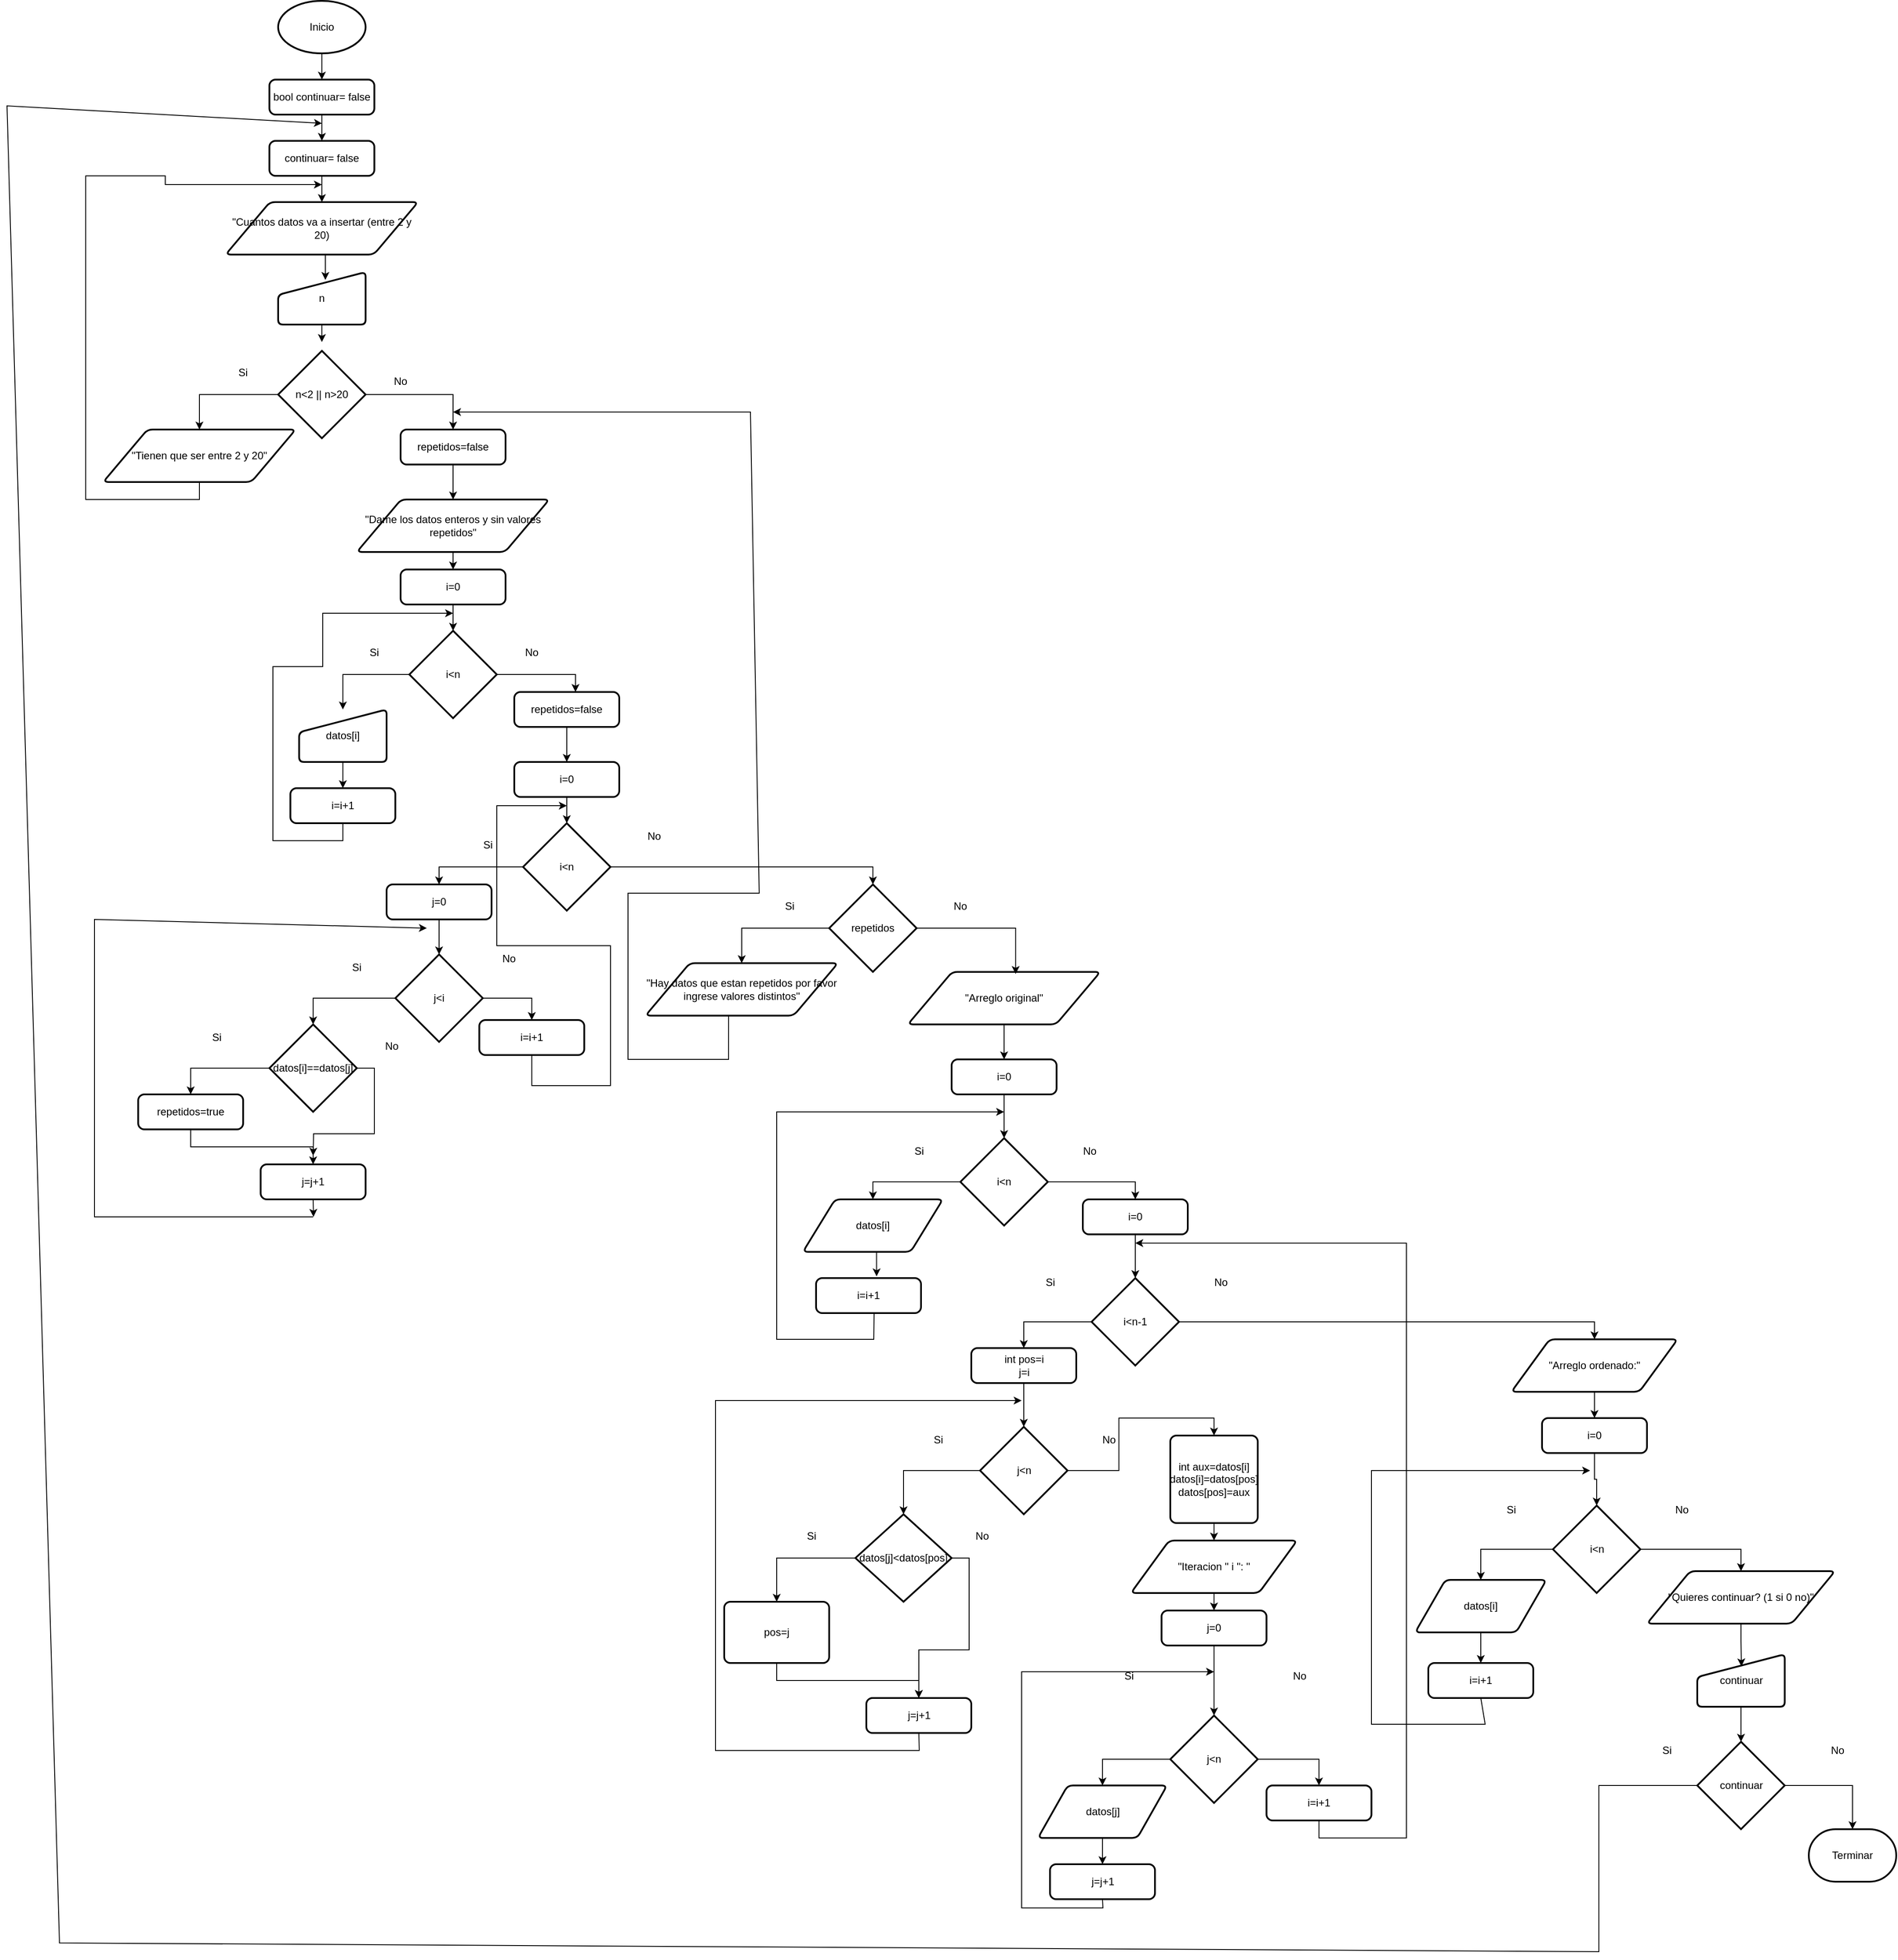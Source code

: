 <mxfile version="24.2.5" type="device">
  <diagram id="C5RBs43oDa-KdzZeNtuy" name="Page-1">
    <mxGraphModel dx="1120" dy="4542" grid="1" gridSize="10" guides="1" tooltips="1" connect="1" arrows="1" fold="1" page="1" pageScale="1" pageWidth="4000" pageHeight="4000" math="0" shadow="0">
      <root>
        <mxCell id="WIyWlLk6GJQsqaUBKTNV-0" />
        <mxCell id="WIyWlLk6GJQsqaUBKTNV-1" parent="WIyWlLk6GJQsqaUBKTNV-0" />
        <mxCell id="CKKs9Yjky_XAVmIPjBtc-2" style="edgeStyle=orthogonalEdgeStyle;rounded=0;orthogonalLoop=1;jettySize=auto;html=1;exitX=0.5;exitY=1;exitDx=0;exitDy=0;exitPerimeter=0;entryX=0.5;entryY=0;entryDx=0;entryDy=0;" parent="WIyWlLk6GJQsqaUBKTNV-1" source="CKKs9Yjky_XAVmIPjBtc-0" target="CKKs9Yjky_XAVmIPjBtc-1" edge="1">
          <mxGeometry relative="1" as="geometry" />
        </mxCell>
        <mxCell id="CKKs9Yjky_XAVmIPjBtc-0" value="Inicio" style="strokeWidth=2;html=1;shape=mxgraph.flowchart.start_1;whiteSpace=wrap;" parent="WIyWlLk6GJQsqaUBKTNV-1" vertex="1">
          <mxGeometry x="340" width="100" height="60" as="geometry" />
        </mxCell>
        <mxCell id="CKKs9Yjky_XAVmIPjBtc-4" style="edgeStyle=orthogonalEdgeStyle;rounded=0;orthogonalLoop=1;jettySize=auto;html=1;exitX=0.5;exitY=1;exitDx=0;exitDy=0;entryX=0.5;entryY=0;entryDx=0;entryDy=0;" parent="WIyWlLk6GJQsqaUBKTNV-1" source="CKKs9Yjky_XAVmIPjBtc-1" target="CKKs9Yjky_XAVmIPjBtc-3" edge="1">
          <mxGeometry relative="1" as="geometry" />
        </mxCell>
        <mxCell id="CKKs9Yjky_XAVmIPjBtc-1" value="bool continuar= false" style="rounded=1;whiteSpace=wrap;html=1;absoluteArcSize=1;arcSize=14;strokeWidth=2;" parent="WIyWlLk6GJQsqaUBKTNV-1" vertex="1">
          <mxGeometry x="330" y="90" width="120" height="40" as="geometry" />
        </mxCell>
        <mxCell id="CKKs9Yjky_XAVmIPjBtc-7" style="edgeStyle=orthogonalEdgeStyle;rounded=0;orthogonalLoop=1;jettySize=auto;html=1;exitX=0.5;exitY=1;exitDx=0;exitDy=0;entryX=0.5;entryY=0;entryDx=0;entryDy=0;" parent="WIyWlLk6GJQsqaUBKTNV-1" source="CKKs9Yjky_XAVmIPjBtc-3" target="CKKs9Yjky_XAVmIPjBtc-6" edge="1">
          <mxGeometry relative="1" as="geometry" />
        </mxCell>
        <mxCell id="CKKs9Yjky_XAVmIPjBtc-3" value="continuar= false" style="rounded=1;whiteSpace=wrap;html=1;absoluteArcSize=1;arcSize=14;strokeWidth=2;" parent="WIyWlLk6GJQsqaUBKTNV-1" vertex="1">
          <mxGeometry x="330" y="160" width="120" height="40" as="geometry" />
        </mxCell>
        <mxCell id="CKKs9Yjky_XAVmIPjBtc-10" style="edgeStyle=orthogonalEdgeStyle;rounded=0;orthogonalLoop=1;jettySize=auto;html=1;exitX=0.5;exitY=1;exitDx=0;exitDy=0;" parent="WIyWlLk6GJQsqaUBKTNV-1" source="CKKs9Yjky_XAVmIPjBtc-5" edge="1">
          <mxGeometry relative="1" as="geometry">
            <mxPoint x="390" y="390" as="targetPoint" />
          </mxGeometry>
        </mxCell>
        <mxCell id="CKKs9Yjky_XAVmIPjBtc-5" value="n" style="html=1;strokeWidth=2;shape=manualInput;whiteSpace=wrap;rounded=1;size=26;arcSize=11;" parent="WIyWlLk6GJQsqaUBKTNV-1" vertex="1">
          <mxGeometry x="340" y="310" width="100" height="60" as="geometry" />
        </mxCell>
        <mxCell id="CKKs9Yjky_XAVmIPjBtc-6" value="&quot;Cuantos datos va a insertar (entre 2 y 20)" style="shape=parallelogram;html=1;strokeWidth=2;perimeter=parallelogramPerimeter;whiteSpace=wrap;rounded=1;arcSize=12;size=0.23;" parent="WIyWlLk6GJQsqaUBKTNV-1" vertex="1">
          <mxGeometry x="280" y="230" width="220" height="60" as="geometry" />
        </mxCell>
        <mxCell id="CKKs9Yjky_XAVmIPjBtc-8" style="edgeStyle=orthogonalEdgeStyle;rounded=0;orthogonalLoop=1;jettySize=auto;html=1;exitX=0.5;exitY=1;exitDx=0;exitDy=0;entryX=0.54;entryY=0.15;entryDx=0;entryDy=0;entryPerimeter=0;" parent="WIyWlLk6GJQsqaUBKTNV-1" source="CKKs9Yjky_XAVmIPjBtc-6" target="CKKs9Yjky_XAVmIPjBtc-5" edge="1">
          <mxGeometry relative="1" as="geometry" />
        </mxCell>
        <mxCell id="CKKs9Yjky_XAVmIPjBtc-11" style="edgeStyle=orthogonalEdgeStyle;rounded=0;orthogonalLoop=1;jettySize=auto;html=1;exitX=0;exitY=0.5;exitDx=0;exitDy=0;exitPerimeter=0;entryX=0.5;entryY=0;entryDx=0;entryDy=0;" parent="WIyWlLk6GJQsqaUBKTNV-1" source="CKKs9Yjky_XAVmIPjBtc-9" target="CKKs9Yjky_XAVmIPjBtc-13" edge="1">
          <mxGeometry relative="1" as="geometry">
            <mxPoint x="250" y="450" as="targetPoint" />
          </mxGeometry>
        </mxCell>
        <mxCell id="CKKs9Yjky_XAVmIPjBtc-19" style="edgeStyle=orthogonalEdgeStyle;rounded=0;orthogonalLoop=1;jettySize=auto;html=1;exitX=1;exitY=0.5;exitDx=0;exitDy=0;exitPerimeter=0;entryX=0.5;entryY=0;entryDx=0;entryDy=0;" parent="WIyWlLk6GJQsqaUBKTNV-1" source="CKKs9Yjky_XAVmIPjBtc-9" target="CKKs9Yjky_XAVmIPjBtc-17" edge="1">
          <mxGeometry relative="1" as="geometry" />
        </mxCell>
        <mxCell id="CKKs9Yjky_XAVmIPjBtc-9" value="n&amp;lt;2 || n&amp;gt;20" style="strokeWidth=2;html=1;shape=mxgraph.flowchart.decision;whiteSpace=wrap;" parent="WIyWlLk6GJQsqaUBKTNV-1" vertex="1">
          <mxGeometry x="340" y="400" width="100" height="100" as="geometry" />
        </mxCell>
        <mxCell id="CKKs9Yjky_XAVmIPjBtc-12" value="Si" style="text;html=1;align=center;verticalAlign=middle;whiteSpace=wrap;rounded=0;" parent="WIyWlLk6GJQsqaUBKTNV-1" vertex="1">
          <mxGeometry x="270" y="410" width="60" height="30" as="geometry" />
        </mxCell>
        <mxCell id="CKKs9Yjky_XAVmIPjBtc-16" style="edgeStyle=orthogonalEdgeStyle;rounded=0;orthogonalLoop=1;jettySize=auto;html=1;exitX=0.5;exitY=1;exitDx=0;exitDy=0;" parent="WIyWlLk6GJQsqaUBKTNV-1" source="CKKs9Yjky_XAVmIPjBtc-13" edge="1">
          <mxGeometry relative="1" as="geometry">
            <mxPoint x="390" y="210" as="targetPoint" />
            <Array as="points">
              <mxPoint x="250" y="570" />
              <mxPoint x="120" y="570" />
              <mxPoint x="120" y="200" />
              <mxPoint x="211" y="200" />
            </Array>
          </mxGeometry>
        </mxCell>
        <mxCell id="CKKs9Yjky_XAVmIPjBtc-13" value="&quot;Tienen que ser entre 2 y 20&quot;" style="shape=parallelogram;html=1;strokeWidth=2;perimeter=parallelogramPerimeter;whiteSpace=wrap;rounded=1;arcSize=12;size=0.23;" parent="WIyWlLk6GJQsqaUBKTNV-1" vertex="1">
          <mxGeometry x="140" y="490" width="220" height="60" as="geometry" />
        </mxCell>
        <mxCell id="CKKs9Yjky_XAVmIPjBtc-22" style="edgeStyle=orthogonalEdgeStyle;rounded=0;orthogonalLoop=1;jettySize=auto;html=1;exitX=0.5;exitY=1;exitDx=0;exitDy=0;entryX=0.5;entryY=0;entryDx=0;entryDy=0;" parent="WIyWlLk6GJQsqaUBKTNV-1" source="CKKs9Yjky_XAVmIPjBtc-17" target="CKKs9Yjky_XAVmIPjBtc-21" edge="1">
          <mxGeometry relative="1" as="geometry" />
        </mxCell>
        <mxCell id="CKKs9Yjky_XAVmIPjBtc-17" value="repetidos=false" style="rounded=1;whiteSpace=wrap;html=1;absoluteArcSize=1;arcSize=14;strokeWidth=2;" parent="WIyWlLk6GJQsqaUBKTNV-1" vertex="1">
          <mxGeometry x="480" y="490" width="120" height="40" as="geometry" />
        </mxCell>
        <mxCell id="CKKs9Yjky_XAVmIPjBtc-20" value="No" style="text;html=1;align=center;verticalAlign=middle;whiteSpace=wrap;rounded=0;" parent="WIyWlLk6GJQsqaUBKTNV-1" vertex="1">
          <mxGeometry x="450" y="420" width="60" height="30" as="geometry" />
        </mxCell>
        <mxCell id="CKKs9Yjky_XAVmIPjBtc-24" style="edgeStyle=orthogonalEdgeStyle;rounded=0;orthogonalLoop=1;jettySize=auto;html=1;exitX=0.5;exitY=1;exitDx=0;exitDy=0;entryX=0.5;entryY=0;entryDx=0;entryDy=0;" parent="WIyWlLk6GJQsqaUBKTNV-1" source="CKKs9Yjky_XAVmIPjBtc-21" target="CKKs9Yjky_XAVmIPjBtc-23" edge="1">
          <mxGeometry relative="1" as="geometry" />
        </mxCell>
        <mxCell id="CKKs9Yjky_XAVmIPjBtc-21" value="&quot;Dame los datos enteros y sin valores repetidos&quot;" style="shape=parallelogram;html=1;strokeWidth=2;perimeter=parallelogramPerimeter;whiteSpace=wrap;rounded=1;arcSize=12;size=0.23;" parent="WIyWlLk6GJQsqaUBKTNV-1" vertex="1">
          <mxGeometry x="430" y="570" width="220" height="60" as="geometry" />
        </mxCell>
        <mxCell id="CKKs9Yjky_XAVmIPjBtc-23" value="i=0" style="rounded=1;whiteSpace=wrap;html=1;absoluteArcSize=1;arcSize=14;strokeWidth=2;" parent="WIyWlLk6GJQsqaUBKTNV-1" vertex="1">
          <mxGeometry x="480" y="650" width="120" height="40" as="geometry" />
        </mxCell>
        <mxCell id="CKKs9Yjky_XAVmIPjBtc-30" style="edgeStyle=orthogonalEdgeStyle;rounded=0;orthogonalLoop=1;jettySize=auto;html=1;exitX=0;exitY=0.5;exitDx=0;exitDy=0;exitPerimeter=0;entryX=0.5;entryY=0;entryDx=0;entryDy=0;" parent="WIyWlLk6GJQsqaUBKTNV-1" source="CKKs9Yjky_XAVmIPjBtc-25" target="CKKs9Yjky_XAVmIPjBtc-29" edge="1">
          <mxGeometry relative="1" as="geometry" />
        </mxCell>
        <mxCell id="CKKs9Yjky_XAVmIPjBtc-25" value="i&amp;lt;n" style="strokeWidth=2;html=1;shape=mxgraph.flowchart.decision;whiteSpace=wrap;" parent="WIyWlLk6GJQsqaUBKTNV-1" vertex="1">
          <mxGeometry x="490" y="720" width="100" height="100" as="geometry" />
        </mxCell>
        <mxCell id="CKKs9Yjky_XAVmIPjBtc-26" style="edgeStyle=orthogonalEdgeStyle;rounded=0;orthogonalLoop=1;jettySize=auto;html=1;exitX=0.5;exitY=1;exitDx=0;exitDy=0;entryX=0.5;entryY=0;entryDx=0;entryDy=0;entryPerimeter=0;" parent="WIyWlLk6GJQsqaUBKTNV-1" source="CKKs9Yjky_XAVmIPjBtc-23" target="CKKs9Yjky_XAVmIPjBtc-25" edge="1">
          <mxGeometry relative="1" as="geometry" />
        </mxCell>
        <mxCell id="CKKs9Yjky_XAVmIPjBtc-34" style="edgeStyle=orthogonalEdgeStyle;rounded=0;orthogonalLoop=1;jettySize=auto;html=1;exitX=0.5;exitY=1;exitDx=0;exitDy=0;entryX=0.5;entryY=0;entryDx=0;entryDy=0;" parent="WIyWlLk6GJQsqaUBKTNV-1" source="CKKs9Yjky_XAVmIPjBtc-29" target="CKKs9Yjky_XAVmIPjBtc-33" edge="1">
          <mxGeometry relative="1" as="geometry" />
        </mxCell>
        <mxCell id="CKKs9Yjky_XAVmIPjBtc-29" value="datos[i]" style="html=1;strokeWidth=2;shape=manualInput;whiteSpace=wrap;rounded=1;size=26;arcSize=11;" parent="WIyWlLk6GJQsqaUBKTNV-1" vertex="1">
          <mxGeometry x="364" y="810" width="100" height="60" as="geometry" />
        </mxCell>
        <mxCell id="CKKs9Yjky_XAVmIPjBtc-31" value="Si" style="text;html=1;align=center;verticalAlign=middle;whiteSpace=wrap;rounded=0;" parent="WIyWlLk6GJQsqaUBKTNV-1" vertex="1">
          <mxGeometry x="420" y="730" width="60" height="30" as="geometry" />
        </mxCell>
        <mxCell id="CKKs9Yjky_XAVmIPjBtc-32" value="No" style="text;html=1;align=center;verticalAlign=middle;whiteSpace=wrap;rounded=0;" parent="WIyWlLk6GJQsqaUBKTNV-1" vertex="1">
          <mxGeometry x="600" y="730" width="60" height="30" as="geometry" />
        </mxCell>
        <mxCell id="CKKs9Yjky_XAVmIPjBtc-37" style="edgeStyle=orthogonalEdgeStyle;rounded=0;orthogonalLoop=1;jettySize=auto;html=1;exitX=0.5;exitY=1;exitDx=0;exitDy=0;" parent="WIyWlLk6GJQsqaUBKTNV-1" source="CKKs9Yjky_XAVmIPjBtc-33" edge="1">
          <mxGeometry relative="1" as="geometry">
            <mxPoint x="540" y="700" as="targetPoint" />
            <Array as="points">
              <mxPoint x="414" y="960" />
              <mxPoint x="334" y="960" />
              <mxPoint x="334" y="761" />
              <mxPoint x="391" y="761" />
              <mxPoint x="391" y="700" />
            </Array>
          </mxGeometry>
        </mxCell>
        <mxCell id="CKKs9Yjky_XAVmIPjBtc-33" value="i=i+1" style="rounded=1;whiteSpace=wrap;html=1;absoluteArcSize=1;arcSize=14;strokeWidth=2;" parent="WIyWlLk6GJQsqaUBKTNV-1" vertex="1">
          <mxGeometry x="354" y="900" width="120" height="40" as="geometry" />
        </mxCell>
        <mxCell id="CKKs9Yjky_XAVmIPjBtc-42" style="edgeStyle=orthogonalEdgeStyle;rounded=0;orthogonalLoop=1;jettySize=auto;html=1;exitX=0.5;exitY=1;exitDx=0;exitDy=0;entryX=0.5;entryY=0;entryDx=0;entryDy=0;" parent="WIyWlLk6GJQsqaUBKTNV-1" source="CKKs9Yjky_XAVmIPjBtc-38" target="CKKs9Yjky_XAVmIPjBtc-40" edge="1">
          <mxGeometry relative="1" as="geometry" />
        </mxCell>
        <mxCell id="CKKs9Yjky_XAVmIPjBtc-38" value="repetidos=false" style="rounded=1;whiteSpace=wrap;html=1;absoluteArcSize=1;arcSize=14;strokeWidth=2;" parent="WIyWlLk6GJQsqaUBKTNV-1" vertex="1">
          <mxGeometry x="610" y="790" width="120" height="40" as="geometry" />
        </mxCell>
        <mxCell id="CKKs9Yjky_XAVmIPjBtc-39" style="edgeStyle=orthogonalEdgeStyle;rounded=0;orthogonalLoop=1;jettySize=auto;html=1;exitX=1;exitY=0.5;exitDx=0;exitDy=0;exitPerimeter=0;entryX=0.583;entryY=0;entryDx=0;entryDy=0;entryPerimeter=0;" parent="WIyWlLk6GJQsqaUBKTNV-1" source="CKKs9Yjky_XAVmIPjBtc-25" target="CKKs9Yjky_XAVmIPjBtc-38" edge="1">
          <mxGeometry relative="1" as="geometry" />
        </mxCell>
        <mxCell id="CKKs9Yjky_XAVmIPjBtc-40" value="i=0" style="rounded=1;whiteSpace=wrap;html=1;absoluteArcSize=1;arcSize=14;strokeWidth=2;" parent="WIyWlLk6GJQsqaUBKTNV-1" vertex="1">
          <mxGeometry x="610" y="870" width="120" height="40" as="geometry" />
        </mxCell>
        <mxCell id="CKKs9Yjky_XAVmIPjBtc-48" style="edgeStyle=orthogonalEdgeStyle;rounded=0;orthogonalLoop=1;jettySize=auto;html=1;exitX=0;exitY=0.5;exitDx=0;exitDy=0;exitPerimeter=0;entryX=0.5;entryY=0;entryDx=0;entryDy=0;" parent="WIyWlLk6GJQsqaUBKTNV-1" source="CKKs9Yjky_XAVmIPjBtc-41" target="CKKs9Yjky_XAVmIPjBtc-47" edge="1">
          <mxGeometry relative="1" as="geometry" />
        </mxCell>
        <mxCell id="CKKs9Yjky_XAVmIPjBtc-41" value="i&amp;lt;n" style="strokeWidth=2;html=1;shape=mxgraph.flowchart.decision;whiteSpace=wrap;" parent="WIyWlLk6GJQsqaUBKTNV-1" vertex="1">
          <mxGeometry x="620" y="940" width="100" height="100" as="geometry" />
        </mxCell>
        <mxCell id="CKKs9Yjky_XAVmIPjBtc-43" style="edgeStyle=orthogonalEdgeStyle;rounded=0;orthogonalLoop=1;jettySize=auto;html=1;exitX=0.5;exitY=1;exitDx=0;exitDy=0;entryX=0.5;entryY=0;entryDx=0;entryDy=0;entryPerimeter=0;" parent="WIyWlLk6GJQsqaUBKTNV-1" source="CKKs9Yjky_XAVmIPjBtc-40" target="CKKs9Yjky_XAVmIPjBtc-41" edge="1">
          <mxGeometry relative="1" as="geometry" />
        </mxCell>
        <mxCell id="CKKs9Yjky_XAVmIPjBtc-44" value="Si" style="text;html=1;align=center;verticalAlign=middle;whiteSpace=wrap;rounded=0;" parent="WIyWlLk6GJQsqaUBKTNV-1" vertex="1">
          <mxGeometry x="550" y="950" width="60" height="30" as="geometry" />
        </mxCell>
        <mxCell id="CKKs9Yjky_XAVmIPjBtc-46" value="No" style="text;html=1;align=center;verticalAlign=middle;whiteSpace=wrap;rounded=0;" parent="WIyWlLk6GJQsqaUBKTNV-1" vertex="1">
          <mxGeometry x="740" y="940" width="60" height="30" as="geometry" />
        </mxCell>
        <mxCell id="CKKs9Yjky_XAVmIPjBtc-47" value="j=0" style="rounded=1;whiteSpace=wrap;html=1;absoluteArcSize=1;arcSize=14;strokeWidth=2;" parent="WIyWlLk6GJQsqaUBKTNV-1" vertex="1">
          <mxGeometry x="464" y="1010" width="120" height="40" as="geometry" />
        </mxCell>
        <mxCell id="CKKs9Yjky_XAVmIPjBtc-68" style="edgeStyle=orthogonalEdgeStyle;rounded=0;orthogonalLoop=1;jettySize=auto;html=1;exitX=1;exitY=0.5;exitDx=0;exitDy=0;exitPerimeter=0;entryX=0.5;entryY=0;entryDx=0;entryDy=0;" parent="WIyWlLk6GJQsqaUBKTNV-1" source="CKKs9Yjky_XAVmIPjBtc-49" target="CKKs9Yjky_XAVmIPjBtc-67" edge="1">
          <mxGeometry relative="1" as="geometry" />
        </mxCell>
        <mxCell id="CKKs9Yjky_XAVmIPjBtc-49" value="j&amp;lt;i" style="strokeWidth=2;html=1;shape=mxgraph.flowchart.decision;whiteSpace=wrap;" parent="WIyWlLk6GJQsqaUBKTNV-1" vertex="1">
          <mxGeometry x="474" y="1090" width="100" height="100" as="geometry" />
        </mxCell>
        <mxCell id="CKKs9Yjky_XAVmIPjBtc-50" style="edgeStyle=orthogonalEdgeStyle;rounded=0;orthogonalLoop=1;jettySize=auto;html=1;exitX=0.5;exitY=1;exitDx=0;exitDy=0;entryX=0.5;entryY=0;entryDx=0;entryDy=0;entryPerimeter=0;" parent="WIyWlLk6GJQsqaUBKTNV-1" source="CKKs9Yjky_XAVmIPjBtc-47" target="CKKs9Yjky_XAVmIPjBtc-49" edge="1">
          <mxGeometry relative="1" as="geometry" />
        </mxCell>
        <mxCell id="CKKs9Yjky_XAVmIPjBtc-51" value="Si" style="text;html=1;align=center;verticalAlign=middle;whiteSpace=wrap;rounded=0;" parent="WIyWlLk6GJQsqaUBKTNV-1" vertex="1">
          <mxGeometry x="400" y="1090" width="60" height="30" as="geometry" />
        </mxCell>
        <mxCell id="CKKs9Yjky_XAVmIPjBtc-54" value="No" style="text;html=1;align=center;verticalAlign=middle;whiteSpace=wrap;rounded=0;" parent="WIyWlLk6GJQsqaUBKTNV-1" vertex="1">
          <mxGeometry x="574" y="1080" width="60" height="30" as="geometry" />
        </mxCell>
        <mxCell id="CKKs9Yjky_XAVmIPjBtc-60" style="edgeStyle=orthogonalEdgeStyle;rounded=0;orthogonalLoop=1;jettySize=auto;html=1;exitX=0;exitY=0.5;exitDx=0;exitDy=0;exitPerimeter=0;entryX=0.5;entryY=0;entryDx=0;entryDy=0;" parent="WIyWlLk6GJQsqaUBKTNV-1" source="CKKs9Yjky_XAVmIPjBtc-55" target="CKKs9Yjky_XAVmIPjBtc-59" edge="1">
          <mxGeometry relative="1" as="geometry" />
        </mxCell>
        <mxCell id="CKKs9Yjky_XAVmIPjBtc-63" style="edgeStyle=orthogonalEdgeStyle;rounded=0;orthogonalLoop=1;jettySize=auto;html=1;exitX=1;exitY=0.5;exitDx=0;exitDy=0;exitPerimeter=0;" parent="WIyWlLk6GJQsqaUBKTNV-1" source="CKKs9Yjky_XAVmIPjBtc-55" edge="1">
          <mxGeometry relative="1" as="geometry">
            <mxPoint x="380" y="1320" as="targetPoint" />
          </mxGeometry>
        </mxCell>
        <mxCell id="CKKs9Yjky_XAVmIPjBtc-55" value="datos[i]==datos[j]" style="strokeWidth=2;html=1;shape=mxgraph.flowchart.decision;whiteSpace=wrap;" parent="WIyWlLk6GJQsqaUBKTNV-1" vertex="1">
          <mxGeometry x="330" y="1170" width="100" height="100" as="geometry" />
        </mxCell>
        <mxCell id="CKKs9Yjky_XAVmIPjBtc-56" style="edgeStyle=orthogonalEdgeStyle;rounded=0;orthogonalLoop=1;jettySize=auto;html=1;exitX=0;exitY=0.5;exitDx=0;exitDy=0;exitPerimeter=0;entryX=0.5;entryY=0;entryDx=0;entryDy=0;entryPerimeter=0;" parent="WIyWlLk6GJQsqaUBKTNV-1" source="CKKs9Yjky_XAVmIPjBtc-49" target="CKKs9Yjky_XAVmIPjBtc-55" edge="1">
          <mxGeometry relative="1" as="geometry" />
        </mxCell>
        <mxCell id="CKKs9Yjky_XAVmIPjBtc-57" value="Si" style="text;html=1;align=center;verticalAlign=middle;whiteSpace=wrap;rounded=0;" parent="WIyWlLk6GJQsqaUBKTNV-1" vertex="1">
          <mxGeometry x="240" y="1170" width="60" height="30" as="geometry" />
        </mxCell>
        <mxCell id="CKKs9Yjky_XAVmIPjBtc-58" value="No" style="text;html=1;align=center;verticalAlign=middle;whiteSpace=wrap;rounded=0;" parent="WIyWlLk6GJQsqaUBKTNV-1" vertex="1">
          <mxGeometry x="440" y="1180" width="60" height="30" as="geometry" />
        </mxCell>
        <mxCell id="CKKs9Yjky_XAVmIPjBtc-62" style="edgeStyle=orthogonalEdgeStyle;rounded=0;orthogonalLoop=1;jettySize=auto;html=1;exitX=0.5;exitY=1;exitDx=0;exitDy=0;entryX=0.5;entryY=0;entryDx=0;entryDy=0;" parent="WIyWlLk6GJQsqaUBKTNV-1" source="CKKs9Yjky_XAVmIPjBtc-59" target="CKKs9Yjky_XAVmIPjBtc-61" edge="1">
          <mxGeometry relative="1" as="geometry" />
        </mxCell>
        <mxCell id="CKKs9Yjky_XAVmIPjBtc-59" value="repetidos=true" style="rounded=1;whiteSpace=wrap;html=1;absoluteArcSize=1;arcSize=14;strokeWidth=2;" parent="WIyWlLk6GJQsqaUBKTNV-1" vertex="1">
          <mxGeometry x="180" y="1250" width="120" height="40" as="geometry" />
        </mxCell>
        <mxCell id="CKKs9Yjky_XAVmIPjBtc-66" style="edgeStyle=orthogonalEdgeStyle;rounded=0;orthogonalLoop=1;jettySize=auto;html=1;exitX=0.5;exitY=1;exitDx=0;exitDy=0;" parent="WIyWlLk6GJQsqaUBKTNV-1" source="CKKs9Yjky_XAVmIPjBtc-61" edge="1">
          <mxGeometry relative="1" as="geometry">
            <mxPoint x="380.429" y="1390" as="targetPoint" />
          </mxGeometry>
        </mxCell>
        <mxCell id="CKKs9Yjky_XAVmIPjBtc-61" value="j=j+1" style="rounded=1;whiteSpace=wrap;html=1;absoluteArcSize=1;arcSize=14;strokeWidth=2;" parent="WIyWlLk6GJQsqaUBKTNV-1" vertex="1">
          <mxGeometry x="320" y="1330" width="120" height="40" as="geometry" />
        </mxCell>
        <mxCell id="CKKs9Yjky_XAVmIPjBtc-65" value="" style="endArrow=classic;html=1;rounded=0;" parent="WIyWlLk6GJQsqaUBKTNV-1" edge="1">
          <mxGeometry width="50" height="50" relative="1" as="geometry">
            <mxPoint x="380" y="1390" as="sourcePoint" />
            <mxPoint x="510" y="1060" as="targetPoint" />
            <Array as="points">
              <mxPoint x="130" y="1390" />
              <mxPoint x="130" y="1050" />
            </Array>
          </mxGeometry>
        </mxCell>
        <mxCell id="CKKs9Yjky_XAVmIPjBtc-67" value="i=i+1" style="rounded=1;whiteSpace=wrap;html=1;absoluteArcSize=1;arcSize=14;strokeWidth=2;" parent="WIyWlLk6GJQsqaUBKTNV-1" vertex="1">
          <mxGeometry x="570" y="1165" width="120" height="40" as="geometry" />
        </mxCell>
        <mxCell id="CKKs9Yjky_XAVmIPjBtc-69" value="" style="endArrow=classic;html=1;rounded=0;exitX=0.5;exitY=1;exitDx=0;exitDy=0;" parent="WIyWlLk6GJQsqaUBKTNV-1" source="CKKs9Yjky_XAVmIPjBtc-67" edge="1">
          <mxGeometry width="50" height="50" relative="1" as="geometry">
            <mxPoint x="680" y="1250" as="sourcePoint" />
            <mxPoint x="670" y="920" as="targetPoint" />
            <Array as="points">
              <mxPoint x="630" y="1240" />
              <mxPoint x="720" y="1240" />
              <mxPoint x="720" y="1080" />
              <mxPoint x="590" y="1080" />
              <mxPoint x="590" y="920" />
            </Array>
          </mxGeometry>
        </mxCell>
        <mxCell id="CKKs9Yjky_XAVmIPjBtc-77" style="edgeStyle=orthogonalEdgeStyle;rounded=0;orthogonalLoop=1;jettySize=auto;html=1;exitX=0;exitY=0.5;exitDx=0;exitDy=0;exitPerimeter=0;entryX=0.5;entryY=0;entryDx=0;entryDy=0;" parent="WIyWlLk6GJQsqaUBKTNV-1" source="CKKs9Yjky_XAVmIPjBtc-70" target="CKKs9Yjky_XAVmIPjBtc-76" edge="1">
          <mxGeometry relative="1" as="geometry" />
        </mxCell>
        <mxCell id="CKKs9Yjky_XAVmIPjBtc-70" value="repetidos" style="strokeWidth=2;html=1;shape=mxgraph.flowchart.decision;whiteSpace=wrap;" parent="WIyWlLk6GJQsqaUBKTNV-1" vertex="1">
          <mxGeometry x="970" y="1010" width="100" height="100" as="geometry" />
        </mxCell>
        <mxCell id="CKKs9Yjky_XAVmIPjBtc-71" style="edgeStyle=orthogonalEdgeStyle;rounded=0;orthogonalLoop=1;jettySize=auto;html=1;exitX=1;exitY=0.5;exitDx=0;exitDy=0;exitPerimeter=0;entryX=0.5;entryY=0;entryDx=0;entryDy=0;entryPerimeter=0;" parent="WIyWlLk6GJQsqaUBKTNV-1" source="CKKs9Yjky_XAVmIPjBtc-41" target="CKKs9Yjky_XAVmIPjBtc-70" edge="1">
          <mxGeometry relative="1" as="geometry" />
        </mxCell>
        <mxCell id="CKKs9Yjky_XAVmIPjBtc-74" value="Si" style="text;html=1;align=center;verticalAlign=middle;whiteSpace=wrap;rounded=0;" parent="WIyWlLk6GJQsqaUBKTNV-1" vertex="1">
          <mxGeometry x="895" y="1020" width="60" height="30" as="geometry" />
        </mxCell>
        <mxCell id="CKKs9Yjky_XAVmIPjBtc-75" value="No" style="text;html=1;align=center;verticalAlign=middle;whiteSpace=wrap;rounded=0;" parent="WIyWlLk6GJQsqaUBKTNV-1" vertex="1">
          <mxGeometry x="1090" y="1020" width="60" height="30" as="geometry" />
        </mxCell>
        <mxCell id="CKKs9Yjky_XAVmIPjBtc-76" value="&quot;Hay datos que estan repetidos por favor ingrese valores distintos&quot;" style="shape=parallelogram;html=1;strokeWidth=2;perimeter=parallelogramPerimeter;whiteSpace=wrap;rounded=1;arcSize=12;size=0.23;" parent="WIyWlLk6GJQsqaUBKTNV-1" vertex="1">
          <mxGeometry x="760" y="1100" width="220" height="60" as="geometry" />
        </mxCell>
        <mxCell id="CKKs9Yjky_XAVmIPjBtc-78" value="" style="endArrow=classic;html=1;rounded=0;exitX=0.432;exitY=0.983;exitDx=0;exitDy=0;exitPerimeter=0;" parent="WIyWlLk6GJQsqaUBKTNV-1" source="CKKs9Yjky_XAVmIPjBtc-76" edge="1">
          <mxGeometry width="50" height="50" relative="1" as="geometry">
            <mxPoint x="870" y="1230" as="sourcePoint" />
            <mxPoint x="540" y="470" as="targetPoint" />
            <Array as="points">
              <mxPoint x="855" y="1210" />
              <mxPoint x="740" y="1210" />
              <mxPoint x="740" y="1020" />
              <mxPoint x="890" y="1020" />
              <mxPoint x="880" y="470" />
            </Array>
          </mxGeometry>
        </mxCell>
        <mxCell id="CKKs9Yjky_XAVmIPjBtc-84" style="edgeStyle=orthogonalEdgeStyle;rounded=0;orthogonalLoop=1;jettySize=auto;html=1;exitX=0.5;exitY=1;exitDx=0;exitDy=0;entryX=0.5;entryY=0;entryDx=0;entryDy=0;" parent="WIyWlLk6GJQsqaUBKTNV-1" source="CKKs9Yjky_XAVmIPjBtc-79" target="CKKs9Yjky_XAVmIPjBtc-81" edge="1">
          <mxGeometry relative="1" as="geometry" />
        </mxCell>
        <mxCell id="CKKs9Yjky_XAVmIPjBtc-79" value="&quot;Arreglo original&quot;" style="shape=parallelogram;html=1;strokeWidth=2;perimeter=parallelogramPerimeter;whiteSpace=wrap;rounded=1;arcSize=12;size=0.23;" parent="WIyWlLk6GJQsqaUBKTNV-1" vertex="1">
          <mxGeometry x="1060" y="1110" width="220" height="60" as="geometry" />
        </mxCell>
        <mxCell id="CKKs9Yjky_XAVmIPjBtc-80" style="edgeStyle=orthogonalEdgeStyle;rounded=0;orthogonalLoop=1;jettySize=auto;html=1;exitX=1;exitY=0.5;exitDx=0;exitDy=0;exitPerimeter=0;entryX=0.56;entryY=0.039;entryDx=0;entryDy=0;entryPerimeter=0;" parent="WIyWlLk6GJQsqaUBKTNV-1" source="CKKs9Yjky_XAVmIPjBtc-70" target="CKKs9Yjky_XAVmIPjBtc-79" edge="1">
          <mxGeometry relative="1" as="geometry" />
        </mxCell>
        <mxCell id="CKKs9Yjky_XAVmIPjBtc-81" value="i=0" style="rounded=1;whiteSpace=wrap;html=1;absoluteArcSize=1;arcSize=14;strokeWidth=2;" parent="WIyWlLk6GJQsqaUBKTNV-1" vertex="1">
          <mxGeometry x="1110" y="1210" width="120" height="40" as="geometry" />
        </mxCell>
        <mxCell id="CKKs9Yjky_XAVmIPjBtc-90" style="edgeStyle=orthogonalEdgeStyle;rounded=0;orthogonalLoop=1;jettySize=auto;html=1;exitX=0;exitY=0.5;exitDx=0;exitDy=0;exitPerimeter=0;entryX=0.5;entryY=0;entryDx=0;entryDy=0;" parent="WIyWlLk6GJQsqaUBKTNV-1" source="CKKs9Yjky_XAVmIPjBtc-85" target="CKKs9Yjky_XAVmIPjBtc-89" edge="1">
          <mxGeometry relative="1" as="geometry" />
        </mxCell>
        <mxCell id="CKKs9Yjky_XAVmIPjBtc-95" style="edgeStyle=orthogonalEdgeStyle;rounded=0;orthogonalLoop=1;jettySize=auto;html=1;exitX=1;exitY=0.5;exitDx=0;exitDy=0;exitPerimeter=0;entryX=0.5;entryY=0;entryDx=0;entryDy=0;" parent="WIyWlLk6GJQsqaUBKTNV-1" source="CKKs9Yjky_XAVmIPjBtc-85" target="CKKs9Yjky_XAVmIPjBtc-94" edge="1">
          <mxGeometry relative="1" as="geometry" />
        </mxCell>
        <mxCell id="CKKs9Yjky_XAVmIPjBtc-85" value="i&amp;lt;n" style="strokeWidth=2;html=1;shape=mxgraph.flowchart.decision;whiteSpace=wrap;" parent="WIyWlLk6GJQsqaUBKTNV-1" vertex="1">
          <mxGeometry x="1120" y="1300" width="100" height="100" as="geometry" />
        </mxCell>
        <mxCell id="CKKs9Yjky_XAVmIPjBtc-86" style="edgeStyle=orthogonalEdgeStyle;rounded=0;orthogonalLoop=1;jettySize=auto;html=1;exitX=0.5;exitY=1;exitDx=0;exitDy=0;entryX=0.5;entryY=0;entryDx=0;entryDy=0;entryPerimeter=0;" parent="WIyWlLk6GJQsqaUBKTNV-1" source="CKKs9Yjky_XAVmIPjBtc-81" target="CKKs9Yjky_XAVmIPjBtc-85" edge="1">
          <mxGeometry relative="1" as="geometry" />
        </mxCell>
        <mxCell id="CKKs9Yjky_XAVmIPjBtc-87" value="Si" style="text;html=1;align=center;verticalAlign=middle;whiteSpace=wrap;rounded=0;" parent="WIyWlLk6GJQsqaUBKTNV-1" vertex="1">
          <mxGeometry x="1042.5" y="1300" width="60" height="30" as="geometry" />
        </mxCell>
        <mxCell id="CKKs9Yjky_XAVmIPjBtc-88" value="No" style="text;html=1;align=center;verticalAlign=middle;whiteSpace=wrap;rounded=0;" parent="WIyWlLk6GJQsqaUBKTNV-1" vertex="1">
          <mxGeometry x="1237.5" y="1300" width="60" height="30" as="geometry" />
        </mxCell>
        <mxCell id="CKKs9Yjky_XAVmIPjBtc-89" value="datos[i]" style="shape=parallelogram;html=1;strokeWidth=2;perimeter=parallelogramPerimeter;whiteSpace=wrap;rounded=1;arcSize=12;size=0.23;" parent="WIyWlLk6GJQsqaUBKTNV-1" vertex="1">
          <mxGeometry x="940" y="1370" width="160" height="60" as="geometry" />
        </mxCell>
        <mxCell id="CKKs9Yjky_XAVmIPjBtc-91" value="i=i+1" style="rounded=1;whiteSpace=wrap;html=1;absoluteArcSize=1;arcSize=14;strokeWidth=2;" parent="WIyWlLk6GJQsqaUBKTNV-1" vertex="1">
          <mxGeometry x="955" y="1460" width="120" height="40" as="geometry" />
        </mxCell>
        <mxCell id="CKKs9Yjky_XAVmIPjBtc-92" style="edgeStyle=orthogonalEdgeStyle;rounded=0;orthogonalLoop=1;jettySize=auto;html=1;exitX=0.5;exitY=1;exitDx=0;exitDy=0;entryX=0.577;entryY=-0.049;entryDx=0;entryDy=0;entryPerimeter=0;" parent="WIyWlLk6GJQsqaUBKTNV-1" source="CKKs9Yjky_XAVmIPjBtc-89" target="CKKs9Yjky_XAVmIPjBtc-91" edge="1">
          <mxGeometry relative="1" as="geometry" />
        </mxCell>
        <mxCell id="CKKs9Yjky_XAVmIPjBtc-93" value="" style="endArrow=classic;html=1;rounded=0;exitX=0.553;exitY=1.023;exitDx=0;exitDy=0;exitPerimeter=0;" parent="WIyWlLk6GJQsqaUBKTNV-1" source="CKKs9Yjky_XAVmIPjBtc-91" edge="1">
          <mxGeometry width="50" height="50" relative="1" as="geometry">
            <mxPoint x="1040" y="1570" as="sourcePoint" />
            <mxPoint x="1170" y="1270" as="targetPoint" />
            <Array as="points">
              <mxPoint x="1021" y="1530" />
              <mxPoint x="910" y="1530" />
              <mxPoint x="910" y="1270" />
            </Array>
          </mxGeometry>
        </mxCell>
        <mxCell id="CKKs9Yjky_XAVmIPjBtc-94" value="i=0" style="rounded=1;whiteSpace=wrap;html=1;absoluteArcSize=1;arcSize=14;strokeWidth=2;" parent="WIyWlLk6GJQsqaUBKTNV-1" vertex="1">
          <mxGeometry x="1260" y="1370" width="120" height="40" as="geometry" />
        </mxCell>
        <mxCell id="CKKs9Yjky_XAVmIPjBtc-101" style="edgeStyle=orthogonalEdgeStyle;rounded=0;orthogonalLoop=1;jettySize=auto;html=1;exitX=0;exitY=0.5;exitDx=0;exitDy=0;exitPerimeter=0;entryX=0.5;entryY=0;entryDx=0;entryDy=0;" parent="WIyWlLk6GJQsqaUBKTNV-1" source="CKKs9Yjky_XAVmIPjBtc-96" target="CKKs9Yjky_XAVmIPjBtc-100" edge="1">
          <mxGeometry relative="1" as="geometry" />
        </mxCell>
        <mxCell id="CKKs9Yjky_XAVmIPjBtc-136" style="edgeStyle=orthogonalEdgeStyle;rounded=0;orthogonalLoop=1;jettySize=auto;html=1;exitX=1;exitY=0.5;exitDx=0;exitDy=0;exitPerimeter=0;entryX=0.5;entryY=0;entryDx=0;entryDy=0;" parent="WIyWlLk6GJQsqaUBKTNV-1" source="CKKs9Yjky_XAVmIPjBtc-96" target="CKKs9Yjky_XAVmIPjBtc-135" edge="1">
          <mxGeometry relative="1" as="geometry" />
        </mxCell>
        <mxCell id="CKKs9Yjky_XAVmIPjBtc-96" value="i&amp;lt;n-1" style="strokeWidth=2;html=1;shape=mxgraph.flowchart.decision;whiteSpace=wrap;" parent="WIyWlLk6GJQsqaUBKTNV-1" vertex="1">
          <mxGeometry x="1270" y="1460" width="100" height="100" as="geometry" />
        </mxCell>
        <mxCell id="CKKs9Yjky_XAVmIPjBtc-97" style="edgeStyle=orthogonalEdgeStyle;rounded=0;orthogonalLoop=1;jettySize=auto;html=1;exitX=0.5;exitY=1;exitDx=0;exitDy=0;entryX=0.5;entryY=0;entryDx=0;entryDy=0;entryPerimeter=0;" parent="WIyWlLk6GJQsqaUBKTNV-1" source="CKKs9Yjky_XAVmIPjBtc-94" target="CKKs9Yjky_XAVmIPjBtc-96" edge="1">
          <mxGeometry relative="1" as="geometry" />
        </mxCell>
        <mxCell id="CKKs9Yjky_XAVmIPjBtc-98" value="Si" style="text;html=1;align=center;verticalAlign=middle;whiteSpace=wrap;rounded=0;" parent="WIyWlLk6GJQsqaUBKTNV-1" vertex="1">
          <mxGeometry x="1192.5" y="1450" width="60" height="30" as="geometry" />
        </mxCell>
        <mxCell id="CKKs9Yjky_XAVmIPjBtc-99" value="No" style="text;html=1;align=center;verticalAlign=middle;whiteSpace=wrap;rounded=0;" parent="WIyWlLk6GJQsqaUBKTNV-1" vertex="1">
          <mxGeometry x="1387.5" y="1450" width="60" height="30" as="geometry" />
        </mxCell>
        <mxCell id="CKKs9Yjky_XAVmIPjBtc-100" value="int pos=i&lt;div&gt;j=i&lt;/div&gt;" style="rounded=1;whiteSpace=wrap;html=1;absoluteArcSize=1;arcSize=14;strokeWidth=2;" parent="WIyWlLk6GJQsqaUBKTNV-1" vertex="1">
          <mxGeometry x="1132.5" y="1540" width="120" height="40" as="geometry" />
        </mxCell>
        <mxCell id="CwuOhAElsH6BLviiFrqm-3" style="edgeStyle=orthogonalEdgeStyle;rounded=0;orthogonalLoop=1;jettySize=auto;html=1;exitX=1;exitY=0.5;exitDx=0;exitDy=0;exitPerimeter=0;entryX=0.5;entryY=0;entryDx=0;entryDy=0;" edge="1" parent="WIyWlLk6GJQsqaUBKTNV-1" source="CKKs9Yjky_XAVmIPjBtc-102" target="CwuOhAElsH6BLviiFrqm-0">
          <mxGeometry relative="1" as="geometry" />
        </mxCell>
        <mxCell id="CKKs9Yjky_XAVmIPjBtc-102" value="j&amp;lt;n" style="strokeWidth=2;html=1;shape=mxgraph.flowchart.decision;whiteSpace=wrap;" parent="WIyWlLk6GJQsqaUBKTNV-1" vertex="1">
          <mxGeometry x="1142.5" y="1630" width="100" height="100" as="geometry" />
        </mxCell>
        <mxCell id="CKKs9Yjky_XAVmIPjBtc-103" style="edgeStyle=orthogonalEdgeStyle;rounded=0;orthogonalLoop=1;jettySize=auto;html=1;exitX=0.5;exitY=1;exitDx=0;exitDy=0;entryX=0.5;entryY=0;entryDx=0;entryDy=0;entryPerimeter=0;" parent="WIyWlLk6GJQsqaUBKTNV-1" source="CKKs9Yjky_XAVmIPjBtc-100" target="CKKs9Yjky_XAVmIPjBtc-102" edge="1">
          <mxGeometry relative="1" as="geometry" />
        </mxCell>
        <mxCell id="CKKs9Yjky_XAVmIPjBtc-104" value="Si" style="text;html=1;align=center;verticalAlign=middle;whiteSpace=wrap;rounded=0;" parent="WIyWlLk6GJQsqaUBKTNV-1" vertex="1">
          <mxGeometry x="1065" y="1630" width="60" height="30" as="geometry" />
        </mxCell>
        <mxCell id="CKKs9Yjky_XAVmIPjBtc-105" value="No" style="text;html=1;align=center;verticalAlign=middle;whiteSpace=wrap;rounded=0;" parent="WIyWlLk6GJQsqaUBKTNV-1" vertex="1">
          <mxGeometry x="1260" y="1630" width="60" height="30" as="geometry" />
        </mxCell>
        <mxCell id="CKKs9Yjky_XAVmIPjBtc-111" style="edgeStyle=orthogonalEdgeStyle;rounded=0;orthogonalLoop=1;jettySize=auto;html=1;exitX=0;exitY=0.5;exitDx=0;exitDy=0;exitPerimeter=0;entryX=0.5;entryY=0;entryDx=0;entryDy=0;" parent="WIyWlLk6GJQsqaUBKTNV-1" source="CKKs9Yjky_XAVmIPjBtc-106" target="CKKs9Yjky_XAVmIPjBtc-108" edge="1">
          <mxGeometry relative="1" as="geometry" />
        </mxCell>
        <mxCell id="CKKs9Yjky_XAVmIPjBtc-114" style="edgeStyle=orthogonalEdgeStyle;rounded=0;orthogonalLoop=1;jettySize=auto;html=1;exitX=1;exitY=0.5;exitDx=0;exitDy=0;exitPerimeter=0;entryX=0.5;entryY=0;entryDx=0;entryDy=0;" parent="WIyWlLk6GJQsqaUBKTNV-1" source="CKKs9Yjky_XAVmIPjBtc-106" target="CKKs9Yjky_XAVmIPjBtc-112" edge="1">
          <mxGeometry relative="1" as="geometry" />
        </mxCell>
        <mxCell id="CKKs9Yjky_XAVmIPjBtc-106" value="datos[j]&amp;lt;datos[pos]" style="strokeWidth=2;html=1;shape=mxgraph.flowchart.decision;whiteSpace=wrap;" parent="WIyWlLk6GJQsqaUBKTNV-1" vertex="1">
          <mxGeometry x="1000" y="1730" width="110" height="100" as="geometry" />
        </mxCell>
        <mxCell id="CKKs9Yjky_XAVmIPjBtc-107" style="edgeStyle=orthogonalEdgeStyle;rounded=0;orthogonalLoop=1;jettySize=auto;html=1;exitX=0;exitY=0.5;exitDx=0;exitDy=0;exitPerimeter=0;entryX=0.5;entryY=0;entryDx=0;entryDy=0;entryPerimeter=0;" parent="WIyWlLk6GJQsqaUBKTNV-1" source="CKKs9Yjky_XAVmIPjBtc-102" target="CKKs9Yjky_XAVmIPjBtc-106" edge="1">
          <mxGeometry relative="1" as="geometry" />
        </mxCell>
        <mxCell id="CKKs9Yjky_XAVmIPjBtc-113" style="edgeStyle=orthogonalEdgeStyle;rounded=0;orthogonalLoop=1;jettySize=auto;html=1;exitX=0.5;exitY=1;exitDx=0;exitDy=0;entryX=0.5;entryY=0;entryDx=0;entryDy=0;" parent="WIyWlLk6GJQsqaUBKTNV-1" source="CKKs9Yjky_XAVmIPjBtc-108" target="CKKs9Yjky_XAVmIPjBtc-112" edge="1">
          <mxGeometry relative="1" as="geometry" />
        </mxCell>
        <mxCell id="CKKs9Yjky_XAVmIPjBtc-108" value="pos=j" style="rounded=1;whiteSpace=wrap;html=1;absoluteArcSize=1;arcSize=14;strokeWidth=2;" parent="WIyWlLk6GJQsqaUBKTNV-1" vertex="1">
          <mxGeometry x="850" y="1830" width="120" height="70" as="geometry" />
        </mxCell>
        <mxCell id="CKKs9Yjky_XAVmIPjBtc-109" value="Si" style="text;html=1;align=center;verticalAlign=middle;whiteSpace=wrap;rounded=0;" parent="WIyWlLk6GJQsqaUBKTNV-1" vertex="1">
          <mxGeometry x="920" y="1740" width="60" height="30" as="geometry" />
        </mxCell>
        <mxCell id="CKKs9Yjky_XAVmIPjBtc-110" value="No" style="text;html=1;align=center;verticalAlign=middle;whiteSpace=wrap;rounded=0;" parent="WIyWlLk6GJQsqaUBKTNV-1" vertex="1">
          <mxGeometry x="1115" y="1740" width="60" height="30" as="geometry" />
        </mxCell>
        <mxCell id="CKKs9Yjky_XAVmIPjBtc-112" value="j=j+1" style="rounded=1;whiteSpace=wrap;html=1;absoluteArcSize=1;arcSize=14;strokeWidth=2;" parent="WIyWlLk6GJQsqaUBKTNV-1" vertex="1">
          <mxGeometry x="1012.5" y="1940" width="120" height="40" as="geometry" />
        </mxCell>
        <mxCell id="CKKs9Yjky_XAVmIPjBtc-115" value="" style="endArrow=classic;html=1;rounded=0;exitX=0.5;exitY=1;exitDx=0;exitDy=0;" parent="WIyWlLk6GJQsqaUBKTNV-1" source="CKKs9Yjky_XAVmIPjBtc-112" edge="1">
          <mxGeometry width="50" height="50" relative="1" as="geometry">
            <mxPoint x="1080" y="2030" as="sourcePoint" />
            <mxPoint x="1190" y="1600" as="targetPoint" />
            <Array as="points">
              <mxPoint x="1073" y="2000" />
              <mxPoint x="840" y="2000" />
              <mxPoint x="840" y="1600" />
            </Array>
          </mxGeometry>
        </mxCell>
        <mxCell id="CKKs9Yjky_XAVmIPjBtc-119" style="edgeStyle=orthogonalEdgeStyle;rounded=0;orthogonalLoop=1;jettySize=auto;html=1;exitX=0.5;exitY=1;exitDx=0;exitDy=0;entryX=0.5;entryY=0;entryDx=0;entryDy=0;" parent="WIyWlLk6GJQsqaUBKTNV-1" source="CKKs9Yjky_XAVmIPjBtc-116" target="CKKs9Yjky_XAVmIPjBtc-118" edge="1">
          <mxGeometry relative="1" as="geometry" />
        </mxCell>
        <mxCell id="CKKs9Yjky_XAVmIPjBtc-116" value="&quot;Iteracion &quot; i &quot;: &quot;" style="shape=parallelogram;html=1;strokeWidth=2;perimeter=parallelogramPerimeter;whiteSpace=wrap;rounded=1;arcSize=12;size=0.23;" parent="WIyWlLk6GJQsqaUBKTNV-1" vertex="1">
          <mxGeometry x="1315" y="1760" width="190" height="60" as="geometry" />
        </mxCell>
        <mxCell id="CKKs9Yjky_XAVmIPjBtc-118" value="j=0" style="rounded=1;whiteSpace=wrap;html=1;absoluteArcSize=1;arcSize=14;strokeWidth=2;" parent="WIyWlLk6GJQsqaUBKTNV-1" vertex="1">
          <mxGeometry x="1350" y="1840" width="120" height="40" as="geometry" />
        </mxCell>
        <mxCell id="CKKs9Yjky_XAVmIPjBtc-120" value="Si" style="text;html=1;align=center;verticalAlign=middle;whiteSpace=wrap;rounded=0;" parent="WIyWlLk6GJQsqaUBKTNV-1" vertex="1">
          <mxGeometry x="1282.5" y="1900" width="60" height="30" as="geometry" />
        </mxCell>
        <mxCell id="CKKs9Yjky_XAVmIPjBtc-125" style="edgeStyle=orthogonalEdgeStyle;rounded=0;orthogonalLoop=1;jettySize=auto;html=1;exitX=0;exitY=0.5;exitDx=0;exitDy=0;exitPerimeter=0;entryX=0.5;entryY=0;entryDx=0;entryDy=0;" parent="WIyWlLk6GJQsqaUBKTNV-1" source="CKKs9Yjky_XAVmIPjBtc-121" target="CKKs9Yjky_XAVmIPjBtc-124" edge="1">
          <mxGeometry relative="1" as="geometry" />
        </mxCell>
        <mxCell id="CKKs9Yjky_XAVmIPjBtc-133" style="edgeStyle=orthogonalEdgeStyle;rounded=0;orthogonalLoop=1;jettySize=auto;html=1;exitX=1;exitY=0.5;exitDx=0;exitDy=0;exitPerimeter=0;entryX=0.5;entryY=0;entryDx=0;entryDy=0;" parent="WIyWlLk6GJQsqaUBKTNV-1" source="CKKs9Yjky_XAVmIPjBtc-121" target="CKKs9Yjky_XAVmIPjBtc-132" edge="1">
          <mxGeometry relative="1" as="geometry" />
        </mxCell>
        <mxCell id="CKKs9Yjky_XAVmIPjBtc-121" value="j&amp;lt;n" style="strokeWidth=2;html=1;shape=mxgraph.flowchart.decision;whiteSpace=wrap;" parent="WIyWlLk6GJQsqaUBKTNV-1" vertex="1">
          <mxGeometry x="1360" y="1960" width="100" height="100" as="geometry" />
        </mxCell>
        <mxCell id="CKKs9Yjky_XAVmIPjBtc-122" value="No" style="text;html=1;align=center;verticalAlign=middle;whiteSpace=wrap;rounded=0;" parent="WIyWlLk6GJQsqaUBKTNV-1" vertex="1">
          <mxGeometry x="1477.5" y="1900" width="60" height="30" as="geometry" />
        </mxCell>
        <mxCell id="CKKs9Yjky_XAVmIPjBtc-123" style="edgeStyle=orthogonalEdgeStyle;rounded=0;orthogonalLoop=1;jettySize=auto;html=1;exitX=0.5;exitY=1;exitDx=0;exitDy=0;entryX=0.5;entryY=0;entryDx=0;entryDy=0;entryPerimeter=0;" parent="WIyWlLk6GJQsqaUBKTNV-1" source="CKKs9Yjky_XAVmIPjBtc-118" target="CKKs9Yjky_XAVmIPjBtc-121" edge="1">
          <mxGeometry relative="1" as="geometry" />
        </mxCell>
        <mxCell id="CKKs9Yjky_XAVmIPjBtc-127" style="edgeStyle=orthogonalEdgeStyle;rounded=0;orthogonalLoop=1;jettySize=auto;html=1;exitX=0.5;exitY=1;exitDx=0;exitDy=0;entryX=0.5;entryY=0;entryDx=0;entryDy=0;" parent="WIyWlLk6GJQsqaUBKTNV-1" source="CKKs9Yjky_XAVmIPjBtc-124" target="CKKs9Yjky_XAVmIPjBtc-126" edge="1">
          <mxGeometry relative="1" as="geometry" />
        </mxCell>
        <mxCell id="CKKs9Yjky_XAVmIPjBtc-124" value="datos[j]" style="shape=parallelogram;html=1;strokeWidth=2;perimeter=parallelogramPerimeter;whiteSpace=wrap;rounded=1;arcSize=12;size=0.23;" parent="WIyWlLk6GJQsqaUBKTNV-1" vertex="1">
          <mxGeometry x="1208.75" y="2040" width="147.5" height="60" as="geometry" />
        </mxCell>
        <mxCell id="CKKs9Yjky_XAVmIPjBtc-126" value="j=j+1" style="rounded=1;whiteSpace=wrap;html=1;absoluteArcSize=1;arcSize=14;strokeWidth=2;" parent="WIyWlLk6GJQsqaUBKTNV-1" vertex="1">
          <mxGeometry x="1222.5" y="2130" width="120" height="40" as="geometry" />
        </mxCell>
        <mxCell id="CKKs9Yjky_XAVmIPjBtc-130" value="" style="endArrow=classic;html=1;rounded=0;exitX=0.5;exitY=1;exitDx=0;exitDy=0;" parent="WIyWlLk6GJQsqaUBKTNV-1" source="CKKs9Yjky_XAVmIPjBtc-126" edge="1">
          <mxGeometry width="50" height="50" relative="1" as="geometry">
            <mxPoint x="1420" y="2030" as="sourcePoint" />
            <mxPoint x="1410" y="1910" as="targetPoint" />
            <Array as="points">
              <mxPoint x="1283" y="2180" />
              <mxPoint x="1190" y="2180" />
              <mxPoint x="1190" y="1910" />
            </Array>
          </mxGeometry>
        </mxCell>
        <mxCell id="CKKs9Yjky_XAVmIPjBtc-132" value="i=i+1" style="rounded=1;whiteSpace=wrap;html=1;absoluteArcSize=1;arcSize=14;strokeWidth=2;" parent="WIyWlLk6GJQsqaUBKTNV-1" vertex="1">
          <mxGeometry x="1470" y="2040" width="120" height="40" as="geometry" />
        </mxCell>
        <mxCell id="CKKs9Yjky_XAVmIPjBtc-134" value="" style="endArrow=classic;html=1;rounded=0;exitX=0.5;exitY=1;exitDx=0;exitDy=0;" parent="WIyWlLk6GJQsqaUBKTNV-1" source="CKKs9Yjky_XAVmIPjBtc-132" edge="1">
          <mxGeometry width="50" height="50" relative="1" as="geometry">
            <mxPoint x="1540" y="2090" as="sourcePoint" />
            <mxPoint x="1320" y="1420" as="targetPoint" />
            <Array as="points">
              <mxPoint x="1530" y="2100" />
              <mxPoint x="1630" y="2100" />
              <mxPoint x="1630" y="1420" />
            </Array>
          </mxGeometry>
        </mxCell>
        <mxCell id="CKKs9Yjky_XAVmIPjBtc-138" style="edgeStyle=orthogonalEdgeStyle;rounded=0;orthogonalLoop=1;jettySize=auto;html=1;exitX=0.5;exitY=1;exitDx=0;exitDy=0;entryX=0.5;entryY=0;entryDx=0;entryDy=0;" parent="WIyWlLk6GJQsqaUBKTNV-1" source="CKKs9Yjky_XAVmIPjBtc-135" target="CKKs9Yjky_XAVmIPjBtc-137" edge="1">
          <mxGeometry relative="1" as="geometry" />
        </mxCell>
        <mxCell id="CKKs9Yjky_XAVmIPjBtc-135" value="&quot;Arreglo ordenado:&quot;" style="shape=parallelogram;html=1;strokeWidth=2;perimeter=parallelogramPerimeter;whiteSpace=wrap;rounded=1;arcSize=12;size=0.23;" parent="WIyWlLk6GJQsqaUBKTNV-1" vertex="1">
          <mxGeometry x="1750" y="1530" width="190" height="60" as="geometry" />
        </mxCell>
        <mxCell id="CKKs9Yjky_XAVmIPjBtc-137" value="i=0" style="rounded=1;whiteSpace=wrap;html=1;absoluteArcSize=1;arcSize=14;strokeWidth=2;" parent="WIyWlLk6GJQsqaUBKTNV-1" vertex="1">
          <mxGeometry x="1785" y="1620" width="120" height="40" as="geometry" />
        </mxCell>
        <mxCell id="CKKs9Yjky_XAVmIPjBtc-139" value="Si" style="text;html=1;align=center;verticalAlign=middle;whiteSpace=wrap;rounded=0;" parent="WIyWlLk6GJQsqaUBKTNV-1" vertex="1">
          <mxGeometry x="1720" y="1710" width="60" height="30" as="geometry" />
        </mxCell>
        <mxCell id="CKKs9Yjky_XAVmIPjBtc-144" style="edgeStyle=orthogonalEdgeStyle;rounded=0;orthogonalLoop=1;jettySize=auto;html=1;exitX=0;exitY=0.5;exitDx=0;exitDy=0;exitPerimeter=0;entryX=0.5;entryY=0;entryDx=0;entryDy=0;" parent="WIyWlLk6GJQsqaUBKTNV-1" source="CKKs9Yjky_XAVmIPjBtc-140" target="CKKs9Yjky_XAVmIPjBtc-143" edge="1">
          <mxGeometry relative="1" as="geometry" />
        </mxCell>
        <mxCell id="CKKs9Yjky_XAVmIPjBtc-150" style="edgeStyle=orthogonalEdgeStyle;rounded=0;orthogonalLoop=1;jettySize=auto;html=1;exitX=1;exitY=0.5;exitDx=0;exitDy=0;exitPerimeter=0;entryX=0.5;entryY=0;entryDx=0;entryDy=0;" parent="WIyWlLk6GJQsqaUBKTNV-1" source="CKKs9Yjky_XAVmIPjBtc-140" target="CKKs9Yjky_XAVmIPjBtc-149" edge="1">
          <mxGeometry relative="1" as="geometry" />
        </mxCell>
        <mxCell id="CKKs9Yjky_XAVmIPjBtc-140" value="i&amp;lt;n" style="strokeWidth=2;html=1;shape=mxgraph.flowchart.decision;whiteSpace=wrap;" parent="WIyWlLk6GJQsqaUBKTNV-1" vertex="1">
          <mxGeometry x="1797.5" y="1720" width="100" height="100" as="geometry" />
        </mxCell>
        <mxCell id="CKKs9Yjky_XAVmIPjBtc-141" value="No" style="text;html=1;align=center;verticalAlign=middle;whiteSpace=wrap;rounded=0;" parent="WIyWlLk6GJQsqaUBKTNV-1" vertex="1">
          <mxGeometry x="1915" y="1710" width="60" height="30" as="geometry" />
        </mxCell>
        <mxCell id="CKKs9Yjky_XAVmIPjBtc-142" style="edgeStyle=orthogonalEdgeStyle;rounded=0;orthogonalLoop=1;jettySize=auto;html=1;exitX=0.5;exitY=1;exitDx=0;exitDy=0;entryX=0.5;entryY=0;entryDx=0;entryDy=0;entryPerimeter=0;" parent="WIyWlLk6GJQsqaUBKTNV-1" source="CKKs9Yjky_XAVmIPjBtc-137" target="CKKs9Yjky_XAVmIPjBtc-140" edge="1">
          <mxGeometry relative="1" as="geometry" />
        </mxCell>
        <mxCell id="CKKs9Yjky_XAVmIPjBtc-146" style="edgeStyle=orthogonalEdgeStyle;rounded=0;orthogonalLoop=1;jettySize=auto;html=1;exitX=0.5;exitY=1;exitDx=0;exitDy=0;entryX=0.5;entryY=0;entryDx=0;entryDy=0;" parent="WIyWlLk6GJQsqaUBKTNV-1" source="CKKs9Yjky_XAVmIPjBtc-143" target="CKKs9Yjky_XAVmIPjBtc-145" edge="1">
          <mxGeometry relative="1" as="geometry" />
        </mxCell>
        <mxCell id="CKKs9Yjky_XAVmIPjBtc-143" value="datos[i]" style="shape=parallelogram;html=1;strokeWidth=2;perimeter=parallelogramPerimeter;whiteSpace=wrap;rounded=1;arcSize=12;size=0.23;" parent="WIyWlLk6GJQsqaUBKTNV-1" vertex="1">
          <mxGeometry x="1640" y="1805" width="150" height="60" as="geometry" />
        </mxCell>
        <mxCell id="CKKs9Yjky_XAVmIPjBtc-145" value="i=i+1" style="rounded=1;whiteSpace=wrap;html=1;absoluteArcSize=1;arcSize=14;strokeWidth=2;" parent="WIyWlLk6GJQsqaUBKTNV-1" vertex="1">
          <mxGeometry x="1655" y="1900" width="120" height="40" as="geometry" />
        </mxCell>
        <mxCell id="CKKs9Yjky_XAVmIPjBtc-148" value="" style="endArrow=classic;html=1;rounded=0;exitX=0.5;exitY=1;exitDx=0;exitDy=0;" parent="WIyWlLk6GJQsqaUBKTNV-1" source="CKKs9Yjky_XAVmIPjBtc-145" edge="1">
          <mxGeometry width="50" height="50" relative="1" as="geometry">
            <mxPoint x="1750" y="2020" as="sourcePoint" />
            <mxPoint x="1840" y="1680" as="targetPoint" />
            <Array as="points">
              <mxPoint x="1720" y="1970" />
              <mxPoint x="1590" y="1970" />
              <mxPoint x="1590" y="1680" />
            </Array>
          </mxGeometry>
        </mxCell>
        <mxCell id="CKKs9Yjky_XAVmIPjBtc-149" value="&quot;Quieres continuar? (1 si 0 no)&quot;" style="shape=parallelogram;html=1;strokeWidth=2;perimeter=parallelogramPerimeter;whiteSpace=wrap;rounded=1;arcSize=12;size=0.23;" parent="WIyWlLk6GJQsqaUBKTNV-1" vertex="1">
          <mxGeometry x="1905" y="1795" width="215" height="60" as="geometry" />
        </mxCell>
        <mxCell id="CKKs9Yjky_XAVmIPjBtc-151" value="continuar" style="html=1;strokeWidth=2;shape=manualInput;whiteSpace=wrap;rounded=1;size=26;arcSize=11;" parent="WIyWlLk6GJQsqaUBKTNV-1" vertex="1">
          <mxGeometry x="1962.5" y="1890" width="100" height="60" as="geometry" />
        </mxCell>
        <mxCell id="CKKs9Yjky_XAVmIPjBtc-152" style="edgeStyle=orthogonalEdgeStyle;rounded=0;orthogonalLoop=1;jettySize=auto;html=1;exitX=0.5;exitY=1;exitDx=0;exitDy=0;entryX=0.505;entryY=0.231;entryDx=0;entryDy=0;entryPerimeter=0;" parent="WIyWlLk6GJQsqaUBKTNV-1" source="CKKs9Yjky_XAVmIPjBtc-149" target="CKKs9Yjky_XAVmIPjBtc-151" edge="1">
          <mxGeometry relative="1" as="geometry" />
        </mxCell>
        <mxCell id="CKKs9Yjky_XAVmIPjBtc-153" value="continuar" style="strokeWidth=2;html=1;shape=mxgraph.flowchart.decision;whiteSpace=wrap;" parent="WIyWlLk6GJQsqaUBKTNV-1" vertex="1">
          <mxGeometry x="1962.5" y="1990" width="100" height="100" as="geometry" />
        </mxCell>
        <mxCell id="CKKs9Yjky_XAVmIPjBtc-154" style="edgeStyle=orthogonalEdgeStyle;rounded=0;orthogonalLoop=1;jettySize=auto;html=1;exitX=0.5;exitY=1;exitDx=0;exitDy=0;entryX=0.5;entryY=0;entryDx=0;entryDy=0;entryPerimeter=0;" parent="WIyWlLk6GJQsqaUBKTNV-1" source="CKKs9Yjky_XAVmIPjBtc-151" target="CKKs9Yjky_XAVmIPjBtc-153" edge="1">
          <mxGeometry relative="1" as="geometry" />
        </mxCell>
        <mxCell id="CKKs9Yjky_XAVmIPjBtc-155" value="" style="endArrow=classic;html=1;rounded=0;exitX=0;exitY=0.5;exitDx=0;exitDy=0;exitPerimeter=0;" parent="WIyWlLk6GJQsqaUBKTNV-1" source="CKKs9Yjky_XAVmIPjBtc-153" edge="1">
          <mxGeometry width="50" height="50" relative="1" as="geometry">
            <mxPoint x="2090" y="2150" as="sourcePoint" />
            <mxPoint x="390" y="140" as="targetPoint" />
            <Array as="points">
              <mxPoint x="1850" y="2040" />
              <mxPoint x="1850" y="2230" />
              <mxPoint x="90" y="2220" />
              <mxPoint x="30" y="120" />
            </Array>
          </mxGeometry>
        </mxCell>
        <mxCell id="CKKs9Yjky_XAVmIPjBtc-156" value="Si" style="text;html=1;align=center;verticalAlign=middle;whiteSpace=wrap;rounded=0;" parent="WIyWlLk6GJQsqaUBKTNV-1" vertex="1">
          <mxGeometry x="1897.5" y="1985" width="60" height="30" as="geometry" />
        </mxCell>
        <mxCell id="CKKs9Yjky_XAVmIPjBtc-157" value="No" style="text;html=1;align=center;verticalAlign=middle;whiteSpace=wrap;rounded=0;" parent="WIyWlLk6GJQsqaUBKTNV-1" vertex="1">
          <mxGeometry x="2092.5" y="1985" width="60" height="30" as="geometry" />
        </mxCell>
        <mxCell id="CKKs9Yjky_XAVmIPjBtc-158" value="Terminar" style="strokeWidth=2;html=1;shape=mxgraph.flowchart.terminator;whiteSpace=wrap;" parent="WIyWlLk6GJQsqaUBKTNV-1" vertex="1">
          <mxGeometry x="2090" y="2090" width="100" height="60" as="geometry" />
        </mxCell>
        <mxCell id="CKKs9Yjky_XAVmIPjBtc-159" style="edgeStyle=orthogonalEdgeStyle;rounded=0;orthogonalLoop=1;jettySize=auto;html=1;exitX=1;exitY=0.5;exitDx=0;exitDy=0;exitPerimeter=0;entryX=0.5;entryY=0;entryDx=0;entryDy=0;entryPerimeter=0;" parent="WIyWlLk6GJQsqaUBKTNV-1" source="CKKs9Yjky_XAVmIPjBtc-153" target="CKKs9Yjky_XAVmIPjBtc-158" edge="1">
          <mxGeometry relative="1" as="geometry" />
        </mxCell>
        <mxCell id="CwuOhAElsH6BLviiFrqm-1" style="edgeStyle=orthogonalEdgeStyle;rounded=0;orthogonalLoop=1;jettySize=auto;html=1;exitX=0.5;exitY=1;exitDx=0;exitDy=0;entryX=0.5;entryY=0;entryDx=0;entryDy=0;" edge="1" parent="WIyWlLk6GJQsqaUBKTNV-1" source="CwuOhAElsH6BLviiFrqm-0" target="CKKs9Yjky_XAVmIPjBtc-116">
          <mxGeometry relative="1" as="geometry" />
        </mxCell>
        <mxCell id="CwuOhAElsH6BLviiFrqm-0" value="int aux=datos[i]&lt;div&gt;datos[i]=datos[pos]&lt;/div&gt;&lt;div&gt;datos[pos]=aux&lt;/div&gt;" style="rounded=1;whiteSpace=wrap;html=1;absoluteArcSize=1;arcSize=14;strokeWidth=2;" vertex="1" parent="WIyWlLk6GJQsqaUBKTNV-1">
          <mxGeometry x="1360" y="1640" width="100" height="100" as="geometry" />
        </mxCell>
      </root>
    </mxGraphModel>
  </diagram>
</mxfile>
